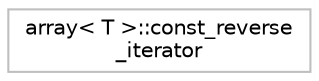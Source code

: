 digraph "Graphical Class Hierarchy"
{
 // LATEX_PDF_SIZE
  edge [fontname="Helvetica",fontsize="10",labelfontname="Helvetica",labelfontsize="10"];
  node [fontname="Helvetica",fontsize="10",shape=record];
  rankdir="LR";
  Node0 [label="array\< T \>::const_reverse\l_iterator",height=0.2,width=0.4,color="grey75", fillcolor="white", style="filled",tooltip="STL iterator class."];
}
